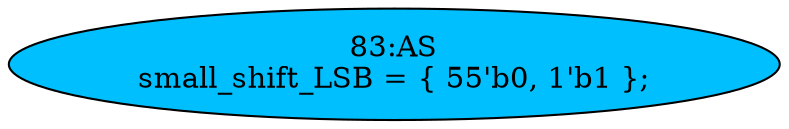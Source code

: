 strict digraph "" {
	node [label="\N"];
	"83:AS"	 [ast="<pyverilog.vparser.ast.Assign object at 0x7f4cf149d3d0>",
		def_var="['small_shift_LSB']",
		fillcolor=deepskyblue,
		label="83:AS
small_shift_LSB = { 55'b0, 1'b1 };",
		statements="[]",
		style=filled,
		typ=Assign,
		use_var="[]"];
}
